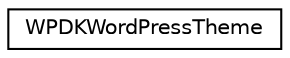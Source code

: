 digraph "Graphical Class Hierarchy"
{
  edge [fontname="Helvetica",fontsize="10",labelfontname="Helvetica",labelfontsize="10"];
  node [fontname="Helvetica",fontsize="10",shape=record];
  rankdir="LR";
  Node1 [label="WPDKWordPressTheme",height=0.2,width=0.4,color="black", fillcolor="white", style="filled",URL="$classWPDKWordPressTheme.html"];
}
